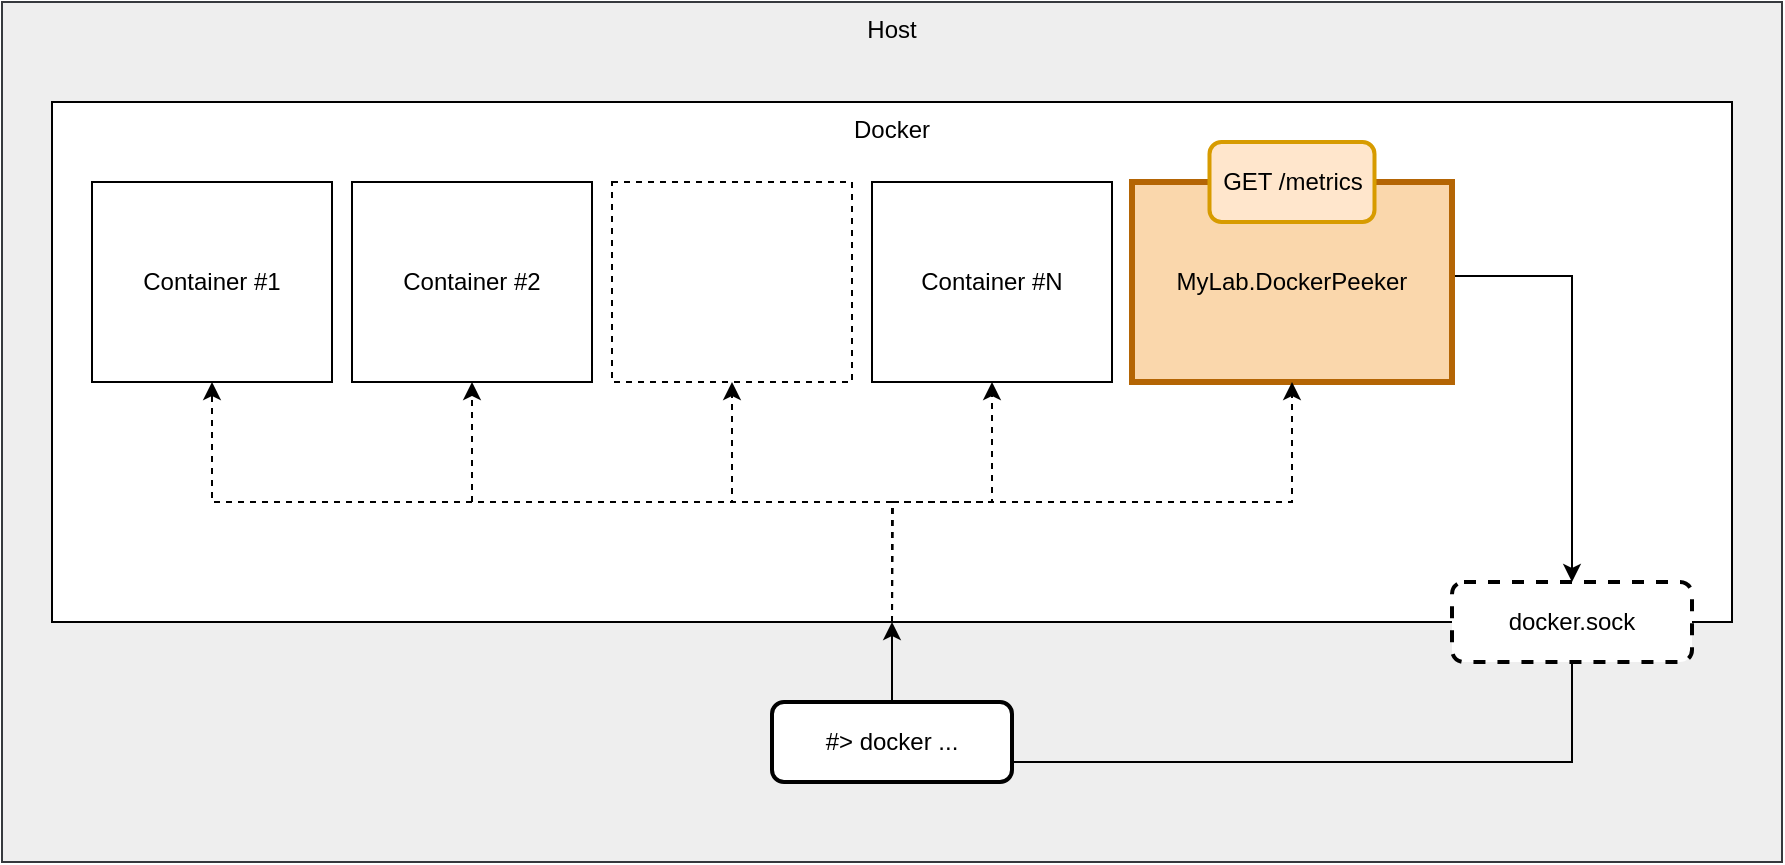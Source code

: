 <mxfile version="12.6.5" type="device"><diagram id="0NhWpicSUh3AITqrpzZF" name="struct"><mxGraphModel dx="1086" dy="966" grid="1" gridSize="10" guides="1" tooltips="1" connect="1" arrows="1" fold="1" page="1" pageScale="1" pageWidth="1100" pageHeight="850" math="0" shadow="0"><root><mxCell id="0"/><mxCell id="1" parent="0"/><mxCell id="mCT5OlUpC5H5lujlv95a-7" value="Host" style="rounded=0;whiteSpace=wrap;html=1;verticalAlign=top;fillColor=#eeeeee;strokeColor=#36393d;" parent="1" vertex="1"><mxGeometry x="20" y="90" width="890" height="430" as="geometry"/></mxCell><mxCell id="mCT5OlUpC5H5lujlv95a-1" value="Docker" style="rounded=0;whiteSpace=wrap;html=1;verticalAlign=top;" parent="1" vertex="1"><mxGeometry x="45" y="140" width="840" height="260" as="geometry"/></mxCell><mxCell id="mCT5OlUpC5H5lujlv95a-2" value="Container #1" style="rounded=0;whiteSpace=wrap;html=1;" parent="1" vertex="1"><mxGeometry x="65" y="180" width="120" height="100" as="geometry"/></mxCell><mxCell id="mCT5OlUpC5H5lujlv95a-3" value="Container #2" style="rounded=0;whiteSpace=wrap;html=1;" parent="1" vertex="1"><mxGeometry x="195" y="180" width="120" height="100" as="geometry"/></mxCell><mxCell id="mCT5OlUpC5H5lujlv95a-4" value="" style="rounded=0;whiteSpace=wrap;html=1;dashed=1;" parent="1" vertex="1"><mxGeometry x="325" y="180" width="120" height="100" as="geometry"/></mxCell><mxCell id="mCT5OlUpC5H5lujlv95a-5" value="Container #N" style="rounded=0;whiteSpace=wrap;html=1;" parent="1" vertex="1"><mxGeometry x="455" y="180" width="120" height="100" as="geometry"/></mxCell><mxCell id="mCT5OlUpC5H5lujlv95a-9" style="edgeStyle=orthogonalEdgeStyle;rounded=0;orthogonalLoop=1;jettySize=auto;html=1;entryX=0.5;entryY=0;entryDx=0;entryDy=0;exitX=1.006;exitY=0.47;exitDx=0;exitDy=0;exitPerimeter=0;" parent="1" source="mCT5OlUpC5H5lujlv95a-6" target="mCT5OlUpC5H5lujlv95a-8" edge="1"><mxGeometry relative="1" as="geometry"/></mxCell><mxCell id="mCT5OlUpC5H5lujlv95a-6" value="MyLab.DockerPeeker" style="rounded=0;whiteSpace=wrap;html=1;strokeWidth=3;fillColor=#fad7ac;strokeColor=#b46504;" parent="1" vertex="1"><mxGeometry x="585" y="180" width="160" height="100" as="geometry"/></mxCell><mxCell id="mCT5OlUpC5H5lujlv95a-11" style="edgeStyle=orthogonalEdgeStyle;rounded=0;orthogonalLoop=1;jettySize=auto;html=1;exitX=0.5;exitY=1;exitDx=0;exitDy=0;entryX=0.5;entryY=1;entryDx=0;entryDy=0;" parent="1" source="mCT5OlUpC5H5lujlv95a-8" target="mCT5OlUpC5H5lujlv95a-12" edge="1"><mxGeometry relative="1" as="geometry"><Array as="points"><mxPoint x="805" y="470"/><mxPoint x="465" y="470"/></Array></mxGeometry></mxCell><mxCell id="mCT5OlUpC5H5lujlv95a-8" value="docker.sock" style="rounded=1;whiteSpace=wrap;html=1;dashed=1;strokeWidth=2;" parent="1" vertex="1"><mxGeometry x="745" y="380" width="120" height="40" as="geometry"/></mxCell><mxCell id="mCT5OlUpC5H5lujlv95a-13" style="edgeStyle=orthogonalEdgeStyle;rounded=0;orthogonalLoop=1;jettySize=auto;html=1;entryX=0.5;entryY=1;entryDx=0;entryDy=0;dashed=1;" parent="1" target="mCT5OlUpC5H5lujlv95a-2" edge="1"><mxGeometry relative="1" as="geometry"><mxPoint x="465" y="400" as="sourcePoint"/><Array as="points"><mxPoint x="465" y="340"/><mxPoint x="125" y="340"/></Array></mxGeometry></mxCell><mxCell id="mCT5OlUpC5H5lujlv95a-14" style="edgeStyle=orthogonalEdgeStyle;rounded=0;orthogonalLoop=1;jettySize=auto;html=1;dashed=1;" parent="1" target="mCT5OlUpC5H5lujlv95a-3" edge="1"><mxGeometry relative="1" as="geometry"><mxPoint x="465" y="400" as="sourcePoint"/><Array as="points"><mxPoint x="465" y="340"/><mxPoint x="255" y="340"/></Array></mxGeometry></mxCell><mxCell id="mCT5OlUpC5H5lujlv95a-15" style="edgeStyle=orthogonalEdgeStyle;rounded=0;orthogonalLoop=1;jettySize=auto;html=1;entryX=0.5;entryY=1;entryDx=0;entryDy=0;dashed=1;" parent="1" target="mCT5OlUpC5H5lujlv95a-4" edge="1"><mxGeometry relative="1" as="geometry"><mxPoint x="465" y="400" as="sourcePoint"/><Array as="points"><mxPoint x="465" y="340"/><mxPoint x="385" y="340"/></Array></mxGeometry></mxCell><mxCell id="mCT5OlUpC5H5lujlv95a-16" style="edgeStyle=orthogonalEdgeStyle;rounded=0;orthogonalLoop=1;jettySize=auto;html=1;entryX=0.5;entryY=1;entryDx=0;entryDy=0;dashed=1;" parent="1" target="mCT5OlUpC5H5lujlv95a-5" edge="1"><mxGeometry relative="1" as="geometry"><mxPoint x="465" y="400" as="sourcePoint"/></mxGeometry></mxCell><mxCell id="mCT5OlUpC5H5lujlv95a-17" style="edgeStyle=orthogonalEdgeStyle;rounded=0;orthogonalLoop=1;jettySize=auto;html=1;dashed=1;" parent="1" target="mCT5OlUpC5H5lujlv95a-6" edge="1"><mxGeometry relative="1" as="geometry"><mxPoint x="465" y="400" as="sourcePoint"/><Array as="points"><mxPoint x="465" y="340"/><mxPoint x="665" y="340"/></Array></mxGeometry></mxCell><mxCell id="mCT5OlUpC5H5lujlv95a-18" style="edgeStyle=orthogonalEdgeStyle;rounded=0;orthogonalLoop=1;jettySize=auto;html=1;entryX=0.5;entryY=1;entryDx=0;entryDy=0;" parent="1" source="mCT5OlUpC5H5lujlv95a-12" target="mCT5OlUpC5H5lujlv95a-1" edge="1"><mxGeometry relative="1" as="geometry"/></mxCell><mxCell id="mCT5OlUpC5H5lujlv95a-12" value="#&amp;gt; docker ..." style="rounded=1;whiteSpace=wrap;html=1;strokeWidth=2;" parent="1" vertex="1"><mxGeometry x="405" y="440" width="120" height="40" as="geometry"/></mxCell><mxCell id="IpD9Ia3aDmBAz4B8sdV0-4" value="GET /metrics" style="rounded=1;whiteSpace=wrap;html=1;strokeWidth=2;fontSize=12;fillColor=#ffe6cc;strokeColor=#d79b00;" parent="1" vertex="1"><mxGeometry x="623.75" y="160" width="82.5" height="40" as="geometry"/></mxCell></root></mxGraphModel></diagram></mxfile>